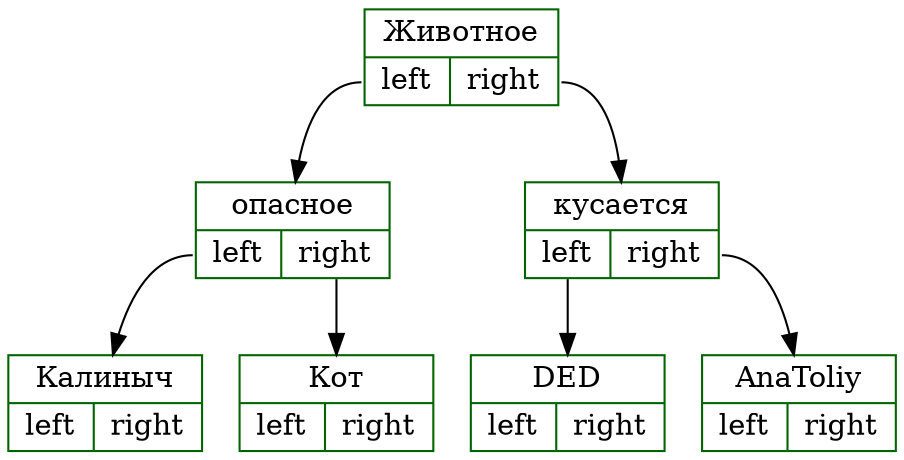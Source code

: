 digraph D{
	rankdir = TB

	node_7 [color = "darkgreen", style = "filled", shape = "record", fillcolor = "white", label = "{Животное | {<fl7> left | <fr7> right}}"]
	node_7: <fl7> -> node_6 [color = "black", arrowhead = "normal"]
	node_6 [color = "darkgreen", style = "filled", shape = "record", fillcolor = "white", label = "{опасное | {<fl6> left | <fr6> right}}"]
	node_6: <fl6> -> node_5 [color = "black", arrowhead = "normal"]
	node_5 [color = "darkgreen", style = "filled", shape = "record", fillcolor = "white", label = "{Калиныч | {<fl5> left | <fr5> right}}"]
	node_6: <fr6> -> node_4 [color = "black", arrowhead = "normal"]
	node_4 [color = "darkgreen", style = "filled", shape = "record", fillcolor = "white", label = "{Кот | {<fl4> left | <fr4> right}}"]
	node_7: <fr7> -> node_3 [color = "black", arrowhead = "normal"]
	node_3 [color = "darkgreen", style = "filled", shape = "record", fillcolor = "white", label = "{кусается | {<fl3> left | <fr3> right}}"]
	node_3: <fl3> -> node_2 [color = "black", arrowhead = "normal"]
	node_2 [color = "darkgreen", style = "filled", shape = "record", fillcolor = "white", label = "{DED | {<fl2> left | <fr2> right}}"]
	node_3: <fr3> -> node_1 [color = "black", arrowhead = "normal"]
	node_1 [color = "darkgreen", style = "filled", shape = "record", fillcolor = "white", label = "{AnaToliy | {<fl1> left | <fr1> right}}"]
}
